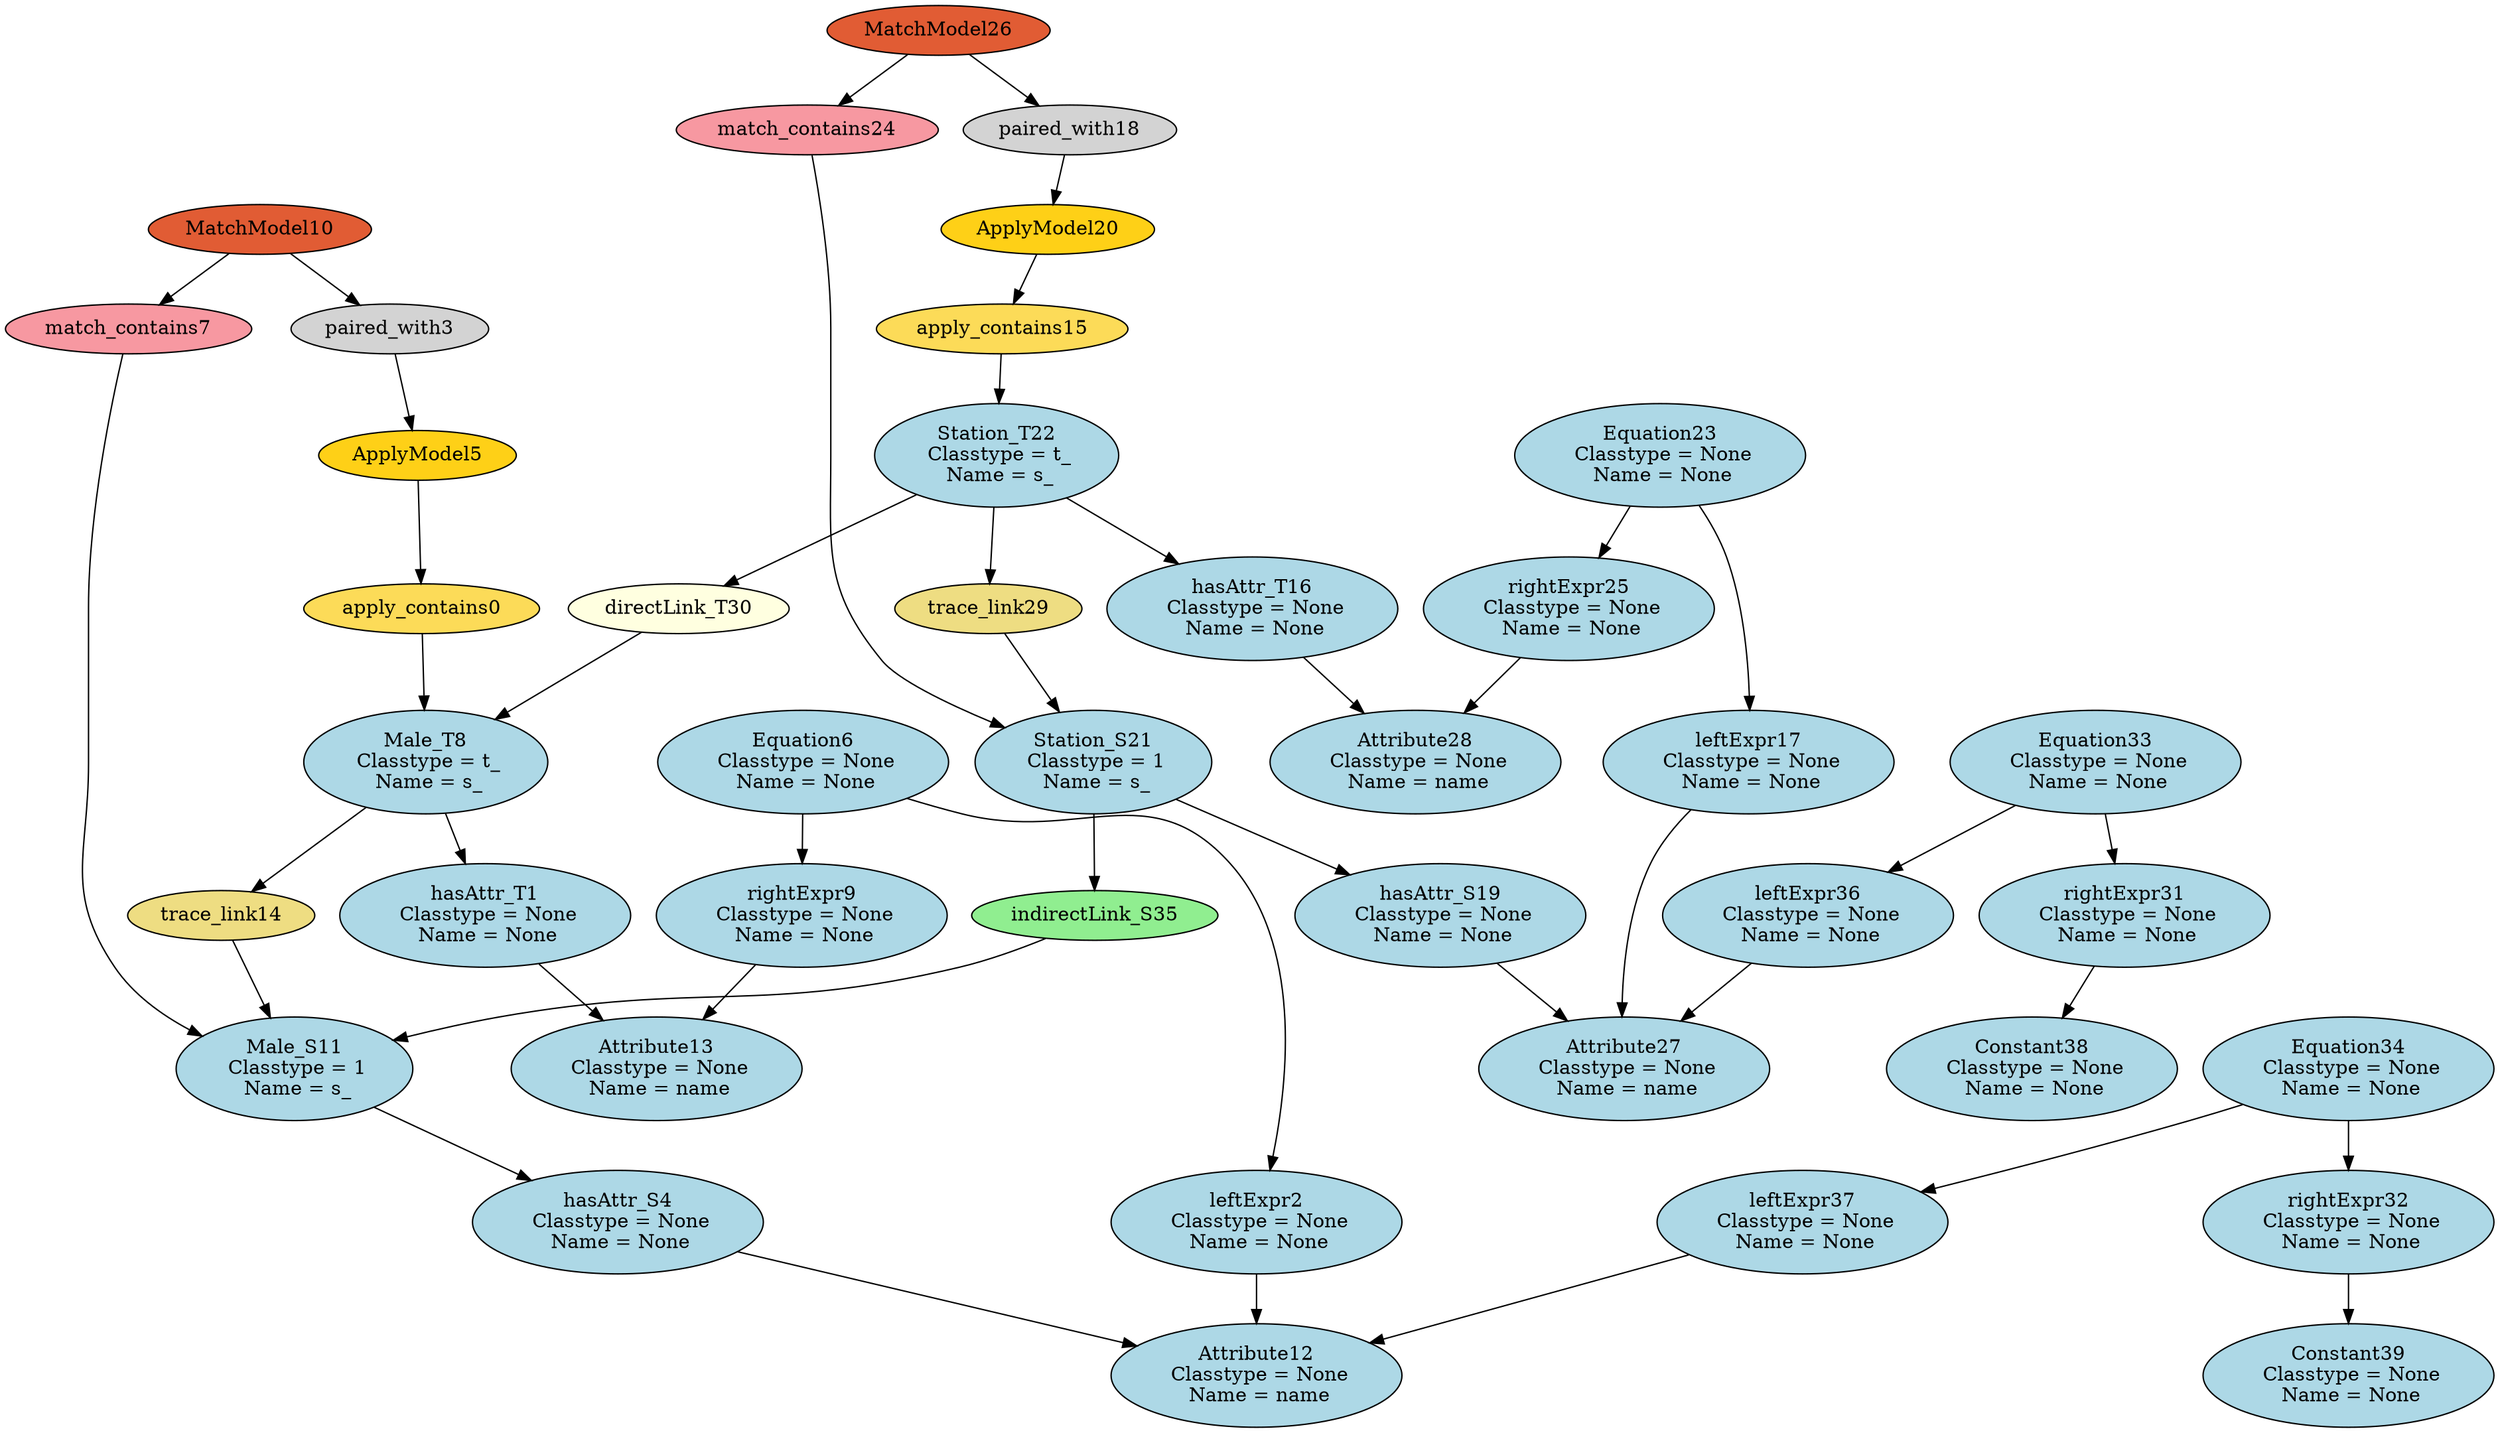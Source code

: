 digraph HEmptyPathCondition_HM2M_HS2S_HSM2SM {
apply_contains0 [style=filled, fillcolor="#FCDB58"];
"hasAttr_T1\n Classtype = None\n Name = None" [style=filled, fillcolor=lightblue];
"leftExpr2\n Classtype = None\n Name = None" [style=filled, fillcolor=lightblue];
paired_with3 [style=filled, fillcolor=lightgray];
"hasAttr_S4\n Classtype = None\n Name = None" [style=filled, fillcolor=lightblue];
ApplyModel5 [style=filled, fillcolor="#FED017"];
"Equation6\n Classtype = None\n Name = None" [style=filled, fillcolor=lightblue];
match_contains7 [style=filled, fillcolor="#F798A1"];
"Male_T8\n Classtype = t_\n Name = s_" [style=filled, fillcolor=lightblue];
"rightExpr9\n Classtype = None\n Name = None" [style=filled, fillcolor=lightblue];
MatchModel10 [style=filled, fillcolor="#E15C34"];
"Male_S11\n Classtype = 1\n Name = s_" [style=filled, fillcolor=lightblue];
"Attribute12\n Classtype = None\n Name = name" [style=filled, fillcolor=lightblue];
"Attribute13\n Classtype = None\n Name = name" [style=filled, fillcolor=lightblue];
trace_link14 [style=filled, fillcolor=lightgoldenrod];
apply_contains15 [style=filled, fillcolor="#FCDB58"];
"hasAttr_T16\n Classtype = None\n Name = None" [style=filled, fillcolor=lightblue];
"leftExpr17\n Classtype = None\n Name = None" [style=filled, fillcolor=lightblue];
paired_with18 [style=filled, fillcolor=lightgray];
"hasAttr_S19\n Classtype = None\n Name = None" [style=filled, fillcolor=lightblue];
ApplyModel20 [style=filled, fillcolor="#FED017"];
"Station_S21\n Classtype = 1\n Name = s_" [style=filled, fillcolor=lightblue];
"Station_T22\n Classtype = t_\n Name = s_" [style=filled, fillcolor=lightblue];
"Equation23\n Classtype = None\n Name = None" [style=filled, fillcolor=lightblue];
match_contains24 [style=filled, fillcolor="#F798A1"];
"rightExpr25\n Classtype = None\n Name = None" [style=filled, fillcolor=lightblue];
MatchModel26 [style=filled, fillcolor="#E15C34"];
"Attribute27\n Classtype = None\n Name = name" [style=filled, fillcolor=lightblue];
"Attribute28\n Classtype = None\n Name = name" [style=filled, fillcolor=lightblue];
trace_link29 [style=filled, fillcolor=lightgoldenrod];
"directLink_T30\n" [style=filled, fillcolor=lightyellow];
"rightExpr31\n Classtype = None\n Name = None" [style=filled, fillcolor=lightblue];
"rightExpr32\n Classtype = None\n Name = None" [style=filled, fillcolor=lightblue];
"Equation33\n Classtype = None\n Name = None" [style=filled, fillcolor=lightblue];
"Equation34\n Classtype = None\n Name = None" [style=filled, fillcolor=lightblue];
indirectLink_S35 [style=filled, fillcolor=lightgreen];
"leftExpr36\n Classtype = None\n Name = None" [style=filled, fillcolor=lightblue];
"leftExpr37\n Classtype = None\n Name = None" [style=filled, fillcolor=lightblue];
"Constant38\n Classtype = None\n Name = None" [style=filled, fillcolor=lightblue];
"Constant39\n Classtype = None\n Name = None" [style=filled, fillcolor=lightblue];
ApplyModel5 -> apply_contains0;
apply_contains0 -> "Male_T8\n Classtype = t_\n Name = s_";
"Male_T8\n Classtype = t_\n Name = s_" -> "hasAttr_T1\n Classtype = None\n Name = None";
"hasAttr_T1\n Classtype = None\n Name = None" -> "Attribute13\n Classtype = None\n Name = name";
"Equation6\n Classtype = None\n Name = None" -> "leftExpr2\n Classtype = None\n Name = None";
"leftExpr2\n Classtype = None\n Name = None" -> "Attribute12\n Classtype = None\n Name = name";
MatchModel10 -> paired_with3;
paired_with3 -> ApplyModel5;
"Male_S11\n Classtype = 1\n Name = s_" -> "hasAttr_S4\n Classtype = None\n Name = None";
"hasAttr_S4\n Classtype = None\n Name = None" -> "Attribute12\n Classtype = None\n Name = name";
"Equation6\n Classtype = None\n Name = None" -> "rightExpr9\n Classtype = None\n Name = None";
MatchModel10 -> match_contains7;
match_contains7 -> "Male_S11\n Classtype = 1\n Name = s_";
"rightExpr9\n Classtype = None\n Name = None" -> "Attribute13\n Classtype = None\n Name = name";
trace_link14 -> "Male_S11\n Classtype = 1\n Name = s_";
"Male_T8\n Classtype = t_\n Name = s_" -> trace_link14;
ApplyModel20 -> apply_contains15;
apply_contains15 -> "Station_T22\n Classtype = t_\n Name = s_";
"Station_T22\n Classtype = t_\n Name = s_" -> "hasAttr_T16\n Classtype = None\n Name = None";
"hasAttr_T16\n Classtype = None\n Name = None" -> "Attribute28\n Classtype = None\n Name = name";
"Equation23\n Classtype = None\n Name = None" -> "leftExpr17\n Classtype = None\n Name = None";
"leftExpr17\n Classtype = None\n Name = None" -> "Attribute27\n Classtype = None\n Name = name";
MatchModel26 -> paired_with18;
paired_with18 -> ApplyModel20;
"Station_S21\n Classtype = 1\n Name = s_" -> "hasAttr_S19\n Classtype = None\n Name = None";
"hasAttr_S19\n Classtype = None\n Name = None" -> "Attribute27\n Classtype = None\n Name = name";
match_contains24 -> "Station_S21\n Classtype = 1\n Name = s_";
"Equation23\n Classtype = None\n Name = None" -> "rightExpr25\n Classtype = None\n Name = None";
MatchModel26 -> match_contains24;
"rightExpr25\n Classtype = None\n Name = None" -> "Attribute28\n Classtype = None\n Name = name";
trace_link29 -> "Station_S21\n Classtype = 1\n Name = s_";
"Station_T22\n Classtype = t_\n Name = s_" -> trace_link29;
"Station_S21\n Classtype = 1\n Name = s_" -> indirectLink_S35;
indirectLink_S35 -> "Male_S11\n Classtype = 1\n Name = s_";
"Station_T22\n Classtype = t_\n Name = s_" -> "directLink_T30\n";
"directLink_T30\n" -> "Male_T8\n Classtype = t_\n Name = s_";
"Equation33\n Classtype = None\n Name = None" -> "rightExpr31\n Classtype = None\n Name = None";
"Equation33\n Classtype = None\n Name = None" -> "leftExpr36\n Classtype = None\n Name = None";
"rightExpr31\n Classtype = None\n Name = None" -> "Constant38\n Classtype = None\n Name = None";
"Equation34\n Classtype = None\n Name = None" -> "rightExpr32\n Classtype = None\n Name = None";
"Equation34\n Classtype = None\n Name = None" -> "leftExpr37\n Classtype = None\n Name = None";
"rightExpr32\n Classtype = None\n Name = None" -> "Constant39\n Classtype = None\n Name = None";
"leftExpr36\n Classtype = None\n Name = None" -> "Attribute27\n Classtype = None\n Name = name";
"leftExpr37\n Classtype = None\n Name = None" -> "Attribute12\n Classtype = None\n Name = name";
}
